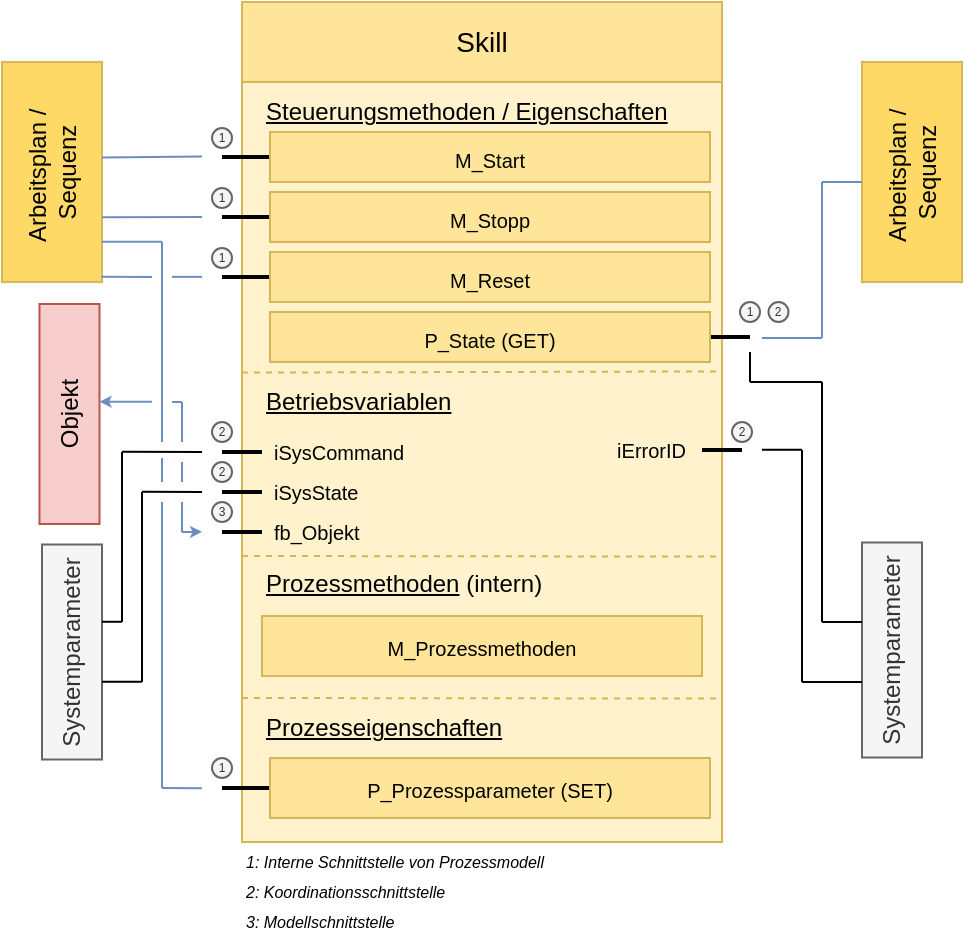 <mxfile version="25.0.1">
  <diagram name="Seite-1" id="sdpVUGcd8ZdfAYJY-DBQ">
    <mxGraphModel dx="950" dy="833" grid="1" gridSize="10" guides="1" tooltips="1" connect="1" arrows="1" fold="1" page="1" pageScale="1" pageWidth="827" pageHeight="1169" math="0" shadow="0">
      <root>
        <mxCell id="0" />
        <mxCell id="1" parent="0" />
        <mxCell id="eThXzIZxuzrMQbyXuAEO-1" value="Skill" style="rounded=0;whiteSpace=wrap;html=1;fillColor=#FFE599;strokeColor=#d6b656;fontSize=14;" parent="1" vertex="1">
          <mxGeometry x="280" y="280" width="240" height="40" as="geometry" />
        </mxCell>
        <mxCell id="eThXzIZxuzrMQbyXuAEO-2" value="" style="rounded=0;whiteSpace=wrap;html=1;fillColor=#fff2cc;strokeColor=#d6b656;" parent="1" vertex="1">
          <mxGeometry x="280" y="320" width="240" height="380" as="geometry" />
        </mxCell>
        <mxCell id="eThXzIZxuzrMQbyXuAEO-3" value="Steuerungsmethoden / Eigenschaften" style="text;html=1;align=left;verticalAlign=middle;whiteSpace=wrap;rounded=0;fontStyle=4" parent="1" vertex="1">
          <mxGeometry x="290" y="320" width="220" height="30" as="geometry" />
        </mxCell>
        <mxCell id="eThXzIZxuzrMQbyXuAEO-5" value="" style="rounded=0;whiteSpace=wrap;html=1;fillColor=none;strokeColor=none;" parent="1" vertex="1">
          <mxGeometry x="290" y="350" width="220" height="20" as="geometry" />
        </mxCell>
        <mxCell id="eThXzIZxuzrMQbyXuAEO-10" value="" style="rounded=0;whiteSpace=wrap;html=1;fillColor=none;strokeColor=none;" parent="1" vertex="1">
          <mxGeometry x="290" y="370" width="220" height="20" as="geometry" />
        </mxCell>
        <mxCell id="eThXzIZxuzrMQbyXuAEO-13" value="" style="rounded=0;whiteSpace=wrap;html=1;fillColor=none;strokeColor=none;" parent="1" vertex="1">
          <mxGeometry x="290" y="390" width="220" height="20" as="geometry" />
        </mxCell>
        <mxCell id="eThXzIZxuzrMQbyXuAEO-16" value="" style="rounded=0;whiteSpace=wrap;html=1;fillColor=none;strokeColor=none;" parent="1" vertex="1">
          <mxGeometry x="290" y="410" width="220" height="20" as="geometry" />
        </mxCell>
        <mxCell id="eThXzIZxuzrMQbyXuAEO-19" value="" style="rounded=0;whiteSpace=wrap;html=1;fillColor=none;strokeColor=none;" parent="1" vertex="1">
          <mxGeometry x="290" y="430" width="220" height="20" as="geometry" />
        </mxCell>
        <mxCell id="eThXzIZxuzrMQbyXuAEO-27" value="Betriebsvariablen" style="text;html=1;align=left;verticalAlign=middle;whiteSpace=wrap;rounded=0;fontStyle=4" parent="1" vertex="1">
          <mxGeometry x="290" y="465" width="120" height="30" as="geometry" />
        </mxCell>
        <mxCell id="eThXzIZxuzrMQbyXuAEO-33" value="" style="rounded=0;whiteSpace=wrap;html=1;fillColor=none;strokeColor=none;" parent="1" vertex="1">
          <mxGeometry x="290" y="495" width="220" height="20" as="geometry" />
        </mxCell>
        <mxCell id="eThXzIZxuzrMQbyXuAEO-34" value="" style="endArrow=none;html=1;rounded=0;strokeWidth=2;" parent="1" source="eThXzIZxuzrMQbyXuAEO-33" edge="1">
          <mxGeometry width="50" height="50" relative="1" as="geometry">
            <mxPoint x="330" y="565" as="sourcePoint" />
            <mxPoint x="270" y="505" as="targetPoint" />
          </mxGeometry>
        </mxCell>
        <mxCell id="eThXzIZxuzrMQbyXuAEO-35" value="iSysCommand" style="text;html=1;align=left;verticalAlign=middle;whiteSpace=wrap;rounded=0;fontStyle=0;fontSize=10;" parent="1" vertex="1">
          <mxGeometry x="294" y="500" width="76" height="10" as="geometry" />
        </mxCell>
        <mxCell id="eThXzIZxuzrMQbyXuAEO-38" value="" style="rounded=0;whiteSpace=wrap;html=1;fillColor=none;strokeColor=none;" parent="1" vertex="1">
          <mxGeometry x="290" y="515" width="220" height="20" as="geometry" />
        </mxCell>
        <mxCell id="eThXzIZxuzrMQbyXuAEO-39" value="" style="endArrow=none;html=1;rounded=0;strokeWidth=2;" parent="1" source="eThXzIZxuzrMQbyXuAEO-38" edge="1">
          <mxGeometry width="50" height="50" relative="1" as="geometry">
            <mxPoint x="330" y="585" as="sourcePoint" />
            <mxPoint x="270" y="525" as="targetPoint" />
          </mxGeometry>
        </mxCell>
        <mxCell id="eThXzIZxuzrMQbyXuAEO-40" value="iSysState" style="text;html=1;align=left;verticalAlign=middle;whiteSpace=wrap;rounded=0;fontStyle=0;fontSize=10;" parent="1" vertex="1">
          <mxGeometry x="294" y="520" width="76" height="10" as="geometry" />
        </mxCell>
        <mxCell id="eThXzIZxuzrMQbyXuAEO-43" value="" style="rounded=0;whiteSpace=wrap;html=1;fillColor=none;strokeColor=none;" parent="1" vertex="1">
          <mxGeometry x="290" y="535" width="220" height="20" as="geometry" />
        </mxCell>
        <mxCell id="eThXzIZxuzrMQbyXuAEO-44" value="" style="endArrow=none;html=1;rounded=0;strokeWidth=2;" parent="1" source="eThXzIZxuzrMQbyXuAEO-43" edge="1">
          <mxGeometry width="50" height="50" relative="1" as="geometry">
            <mxPoint x="330" y="605" as="sourcePoint" />
            <mxPoint x="270" y="545" as="targetPoint" />
          </mxGeometry>
        </mxCell>
        <mxCell id="eThXzIZxuzrMQbyXuAEO-45" value="fb_Objekt" style="text;html=1;align=left;verticalAlign=middle;whiteSpace=wrap;rounded=0;fontStyle=0;fontSize=10;" parent="1" vertex="1">
          <mxGeometry x="294" y="540" width="76" height="10" as="geometry" />
        </mxCell>
        <mxCell id="eThXzIZxuzrMQbyXuAEO-48" value="Prozesseigenschaften" style="text;html=1;align=left;verticalAlign=middle;whiteSpace=wrap;rounded=0;fontStyle=4" parent="1" vertex="1">
          <mxGeometry x="290" y="628" width="120" height="30" as="geometry" />
        </mxCell>
        <mxCell id="eThXzIZxuzrMQbyXuAEO-50" value="" style="rounded=0;whiteSpace=wrap;html=1;fillColor=none;strokeColor=none;" parent="1" vertex="1">
          <mxGeometry x="290" y="653" width="220" height="20" as="geometry" />
        </mxCell>
        <mxCell id="RpQ9mGnAC0z5zZGKGi01-17" style="edgeStyle=orthogonalEdgeStyle;rounded=0;orthogonalLoop=1;jettySize=auto;html=1;endArrow=none;endFill=0;strokeWidth=2;" parent="1" source="eThXzIZxuzrMQbyXuAEO-56" edge="1">
          <mxGeometry relative="1" as="geometry">
            <mxPoint x="530" y="447.5" as="targetPoint" />
          </mxGeometry>
        </mxCell>
        <mxCell id="eThXzIZxuzrMQbyXuAEO-56" value="&lt;font style=&quot;font-size: 10px;&quot;&gt;P_State (GET)&lt;/font&gt;" style="rounded=0;whiteSpace=wrap;html=1;fillColor=#FFE599;strokeColor=#d6b656;fontSize=14;" parent="1" vertex="1">
          <mxGeometry x="294" y="435" width="220" height="25" as="geometry" />
        </mxCell>
        <mxCell id="eThXzIZxuzrMQbyXuAEO-58" value="" style="endArrow=none;html=1;rounded=0;fillColor=#fff2cc;strokeColor=#d6b656;entryX=1;entryY=0.464;entryDx=0;entryDy=0;entryPerimeter=0;exitX=0;exitY=0.466;exitDx=0;exitDy=0;exitPerimeter=0;strokeWidth=1;dashed=1;" parent="1" edge="1">
          <mxGeometry width="50" height="50" relative="1" as="geometry">
            <mxPoint x="280" y="465.29" as="sourcePoint" />
            <mxPoint x="520" y="464.71" as="targetPoint" />
          </mxGeometry>
        </mxCell>
        <mxCell id="eThXzIZxuzrMQbyXuAEO-59" value="" style="endArrow=none;html=1;rounded=0;fillColor=#fff2cc;strokeColor=#d6b656;exitX=0;exitY=0.792;exitDx=0;exitDy=0;exitPerimeter=0;strokeWidth=1;dashed=1;entryX=1;entryY=0.793;entryDx=0;entryDy=0;entryPerimeter=0;" parent="1" edge="1">
          <mxGeometry width="50" height="50" relative="1" as="geometry">
            <mxPoint x="280" y="628.0" as="sourcePoint" />
            <mxPoint x="520" y="628.29" as="targetPoint" />
          </mxGeometry>
        </mxCell>
        <mxCell id="eThXzIZxuzrMQbyXuAEO-60" value="Arbeitsplan /&amp;nbsp;&lt;div&gt;Sequenz&lt;/div&gt;" style="rounded=0;whiteSpace=wrap;html=1;rotation=-90;fillColor=#FFD966;strokeColor=#d6b656;" parent="1" vertex="1">
          <mxGeometry x="130" y="340" width="110" height="50" as="geometry" />
        </mxCell>
        <mxCell id="eThXzIZxuzrMQbyXuAEO-62" value="Systemparameter" style="rounded=0;whiteSpace=wrap;html=1;rotation=-90;fillColor=#f5f5f5;fontColor=#333333;strokeColor=#666666;" parent="1" vertex="1">
          <mxGeometry x="551.25" y="589" width="107.5" height="30" as="geometry" />
        </mxCell>
        <mxCell id="eThXzIZxuzrMQbyXuAEO-65" value="Arbeitsplan /&amp;nbsp;&lt;div&gt;Sequenz&lt;/div&gt;" style="rounded=0;whiteSpace=wrap;html=1;rotation=-90;fillColor=#FFD966;strokeColor=#d6b656;" parent="1" vertex="1">
          <mxGeometry x="560" y="340" width="110" height="50" as="geometry" />
        </mxCell>
        <mxCell id="eThXzIZxuzrMQbyXuAEO-66" value="Objekt" style="rounded=0;whiteSpace=wrap;html=1;rotation=-90;fillColor=#f8cecc;strokeColor=#b85450;" parent="1" vertex="1">
          <mxGeometry x="138.75" y="471" width="110" height="30" as="geometry" />
        </mxCell>
        <mxCell id="eThXzIZxuzrMQbyXuAEO-67" value="Systemparameter" style="rounded=0;whiteSpace=wrap;html=1;rotation=-90;fillColor=#f5f5f5;fontColor=#333333;strokeColor=#666666;" parent="1" vertex="1">
          <mxGeometry x="141.25" y="590" width="107.5" height="30" as="geometry" />
        </mxCell>
        <mxCell id="eThXzIZxuzrMQbyXuAEO-86" value="" style="endArrow=none;html=1;rounded=0;" parent="1" edge="1">
          <mxGeometry width="50" height="50" relative="1" as="geometry">
            <mxPoint x="560" y="620" as="sourcePoint" />
            <mxPoint x="590" y="620" as="targetPoint" />
          </mxGeometry>
        </mxCell>
        <mxCell id="eThXzIZxuzrMQbyXuAEO-87" value="" style="endArrow=classic;html=1;rounded=0;endFill=1;startSize=4;endSize=3;fillColor=#dae8fc;strokeColor=#6c8ebf;" parent="1" edge="1">
          <mxGeometry width="50" height="50" relative="1" as="geometry">
            <mxPoint x="250" y="545" as="sourcePoint" />
            <mxPoint x="260" y="544.92" as="targetPoint" />
          </mxGeometry>
        </mxCell>
        <mxCell id="eThXzIZxuzrMQbyXuAEO-88" value="" style="endArrow=none;html=1;rounded=0;" parent="1" edge="1">
          <mxGeometry width="50" height="50" relative="1" as="geometry">
            <mxPoint x="230" y="524.85" as="sourcePoint" />
            <mxPoint x="260" y="525" as="targetPoint" />
          </mxGeometry>
        </mxCell>
        <mxCell id="eThXzIZxuzrMQbyXuAEO-89" value="" style="endArrow=none;html=1;rounded=0;" parent="1" edge="1">
          <mxGeometry width="50" height="50" relative="1" as="geometry">
            <mxPoint x="220" y="504.92" as="sourcePoint" />
            <mxPoint x="260" y="505" as="targetPoint" />
          </mxGeometry>
        </mxCell>
        <mxCell id="eThXzIZxuzrMQbyXuAEO-90" value="" style="endArrow=none;html=1;rounded=0;endSize=6;startSize=6;targetPerimeterSpacing=0;" parent="1" edge="1">
          <mxGeometry width="50" height="50" relative="1" as="geometry">
            <mxPoint x="230" y="525" as="sourcePoint" />
            <mxPoint x="230" y="620" as="targetPoint" />
          </mxGeometry>
        </mxCell>
        <mxCell id="eThXzIZxuzrMQbyXuAEO-92" value="" style="endArrow=none;html=1;rounded=0;" parent="1" edge="1">
          <mxGeometry width="50" height="50" relative="1" as="geometry">
            <mxPoint x="210" y="619.89" as="sourcePoint" />
            <mxPoint x="230" y="619.89" as="targetPoint" />
          </mxGeometry>
        </mxCell>
        <mxCell id="eThXzIZxuzrMQbyXuAEO-93" value="" style="endArrow=none;html=1;rounded=0;" parent="1" edge="1">
          <mxGeometry width="50" height="50" relative="1" as="geometry">
            <mxPoint x="220" y="505" as="sourcePoint" />
            <mxPoint x="220" y="590" as="targetPoint" />
          </mxGeometry>
        </mxCell>
        <mxCell id="eThXzIZxuzrMQbyXuAEO-95" value="" style="endArrow=none;html=1;rounded=0;" parent="1" edge="1">
          <mxGeometry width="50" height="50" relative="1" as="geometry">
            <mxPoint x="220" y="589.89" as="sourcePoint" />
            <mxPoint x="210" y="589.89" as="targetPoint" />
          </mxGeometry>
        </mxCell>
        <mxCell id="eThXzIZxuzrMQbyXuAEO-98" value="" style="endArrow=none;html=1;rounded=0;fillColor=#dae8fc;strokeColor=#6c8ebf;" parent="1" edge="1">
          <mxGeometry width="50" height="50" relative="1" as="geometry">
            <mxPoint x="570" y="448" as="sourcePoint" />
            <mxPoint x="570" y="370" as="targetPoint" />
          </mxGeometry>
        </mxCell>
        <mxCell id="eThXzIZxuzrMQbyXuAEO-100" value="" style="endArrow=none;html=1;rounded=0;" parent="1" edge="1">
          <mxGeometry width="50" height="50" relative="1" as="geometry">
            <mxPoint x="570" y="590" as="sourcePoint" />
            <mxPoint x="590" y="590" as="targetPoint" />
          </mxGeometry>
        </mxCell>
        <mxCell id="eThXzIZxuzrMQbyXuAEO-101" value="" style="endArrow=none;html=1;rounded=0;fillColor=#dae8fc;strokeColor=#6c8ebf;" parent="1" edge="1">
          <mxGeometry width="50" height="50" relative="1" as="geometry">
            <mxPoint x="240" y="673" as="sourcePoint" />
            <mxPoint x="260" y="673.14" as="targetPoint" />
          </mxGeometry>
        </mxCell>
        <mxCell id="eThXzIZxuzrMQbyXuAEO-103" value="" style="endArrow=none;html=1;rounded=0;fillColor=#dae8fc;strokeColor=#6c8ebf;" parent="1" edge="1">
          <mxGeometry width="50" height="50" relative="1" as="geometry">
            <mxPoint x="240" y="673" as="sourcePoint" />
            <mxPoint x="240" y="530" as="targetPoint" />
          </mxGeometry>
        </mxCell>
        <mxCell id="eThXzIZxuzrMQbyXuAEO-105" value="" style="endArrow=none;html=1;rounded=0;fillColor=#dae8fc;strokeColor=#6c8ebf;" parent="1" edge="1">
          <mxGeometry width="50" height="50" relative="1" as="geometry">
            <mxPoint x="240" y="508" as="sourcePoint" />
            <mxPoint x="240" y="520" as="targetPoint" />
          </mxGeometry>
        </mxCell>
        <mxCell id="eThXzIZxuzrMQbyXuAEO-106" value="" style="endArrow=none;html=1;rounded=0;fillColor=#dae8fc;strokeColor=#6c8ebf;" parent="1" edge="1">
          <mxGeometry width="50" height="50" relative="1" as="geometry">
            <mxPoint x="240" y="400" as="sourcePoint" />
            <mxPoint x="240" y="500" as="targetPoint" />
          </mxGeometry>
        </mxCell>
        <mxCell id="eThXzIZxuzrMQbyXuAEO-107" value="" style="endArrow=none;html=1;rounded=0;fillColor=#dae8fc;strokeColor=#6c8ebf;" parent="1" edge="1">
          <mxGeometry width="50" height="50" relative="1" as="geometry">
            <mxPoint x="240" y="399.92" as="sourcePoint" />
            <mxPoint x="210" y="399.84" as="targetPoint" />
          </mxGeometry>
        </mxCell>
        <mxCell id="eThXzIZxuzrMQbyXuAEO-111" value="2" style="ellipse;whiteSpace=wrap;html=1;aspect=fixed;fontSize=6;fillColor=#f5f5f5;fontColor=#333333;strokeColor=#666666;" parent="1" vertex="1">
          <mxGeometry x="543.25" y="430" width="10" height="10" as="geometry" />
        </mxCell>
        <mxCell id="eThXzIZxuzrMQbyXuAEO-112" value="2" style="ellipse;whiteSpace=wrap;html=1;aspect=fixed;fontSize=6;fillColor=#f5f5f5;fontColor=#333333;strokeColor=#666666;" parent="1" vertex="1">
          <mxGeometry x="265" y="490" width="10" height="10" as="geometry" />
        </mxCell>
        <mxCell id="eThXzIZxuzrMQbyXuAEO-113" value="2" style="ellipse;whiteSpace=wrap;html=1;aspect=fixed;fontSize=6;fillColor=#f5f5f5;fontColor=#333333;strokeColor=#666666;" parent="1" vertex="1">
          <mxGeometry x="265" y="510" width="10" height="10" as="geometry" />
        </mxCell>
        <mxCell id="eThXzIZxuzrMQbyXuAEO-114" value="3" style="ellipse;whiteSpace=wrap;html=1;aspect=fixed;fontSize=6;fillColor=#f5f5f5;fontColor=#333333;strokeColor=#666666;" parent="1" vertex="1">
          <mxGeometry x="265" y="530" width="10" height="10" as="geometry" />
        </mxCell>
        <mxCell id="eThXzIZxuzrMQbyXuAEO-122" value="1" style="ellipse;whiteSpace=wrap;html=1;aspect=fixed;fontSize=6;fillColor=#f5f5f5;fontColor=#333333;strokeColor=#666666;" parent="1" vertex="1">
          <mxGeometry x="265" y="343" width="10" height="10" as="geometry" />
        </mxCell>
        <mxCell id="eThXzIZxuzrMQbyXuAEO-127" value="1" style="ellipse;whiteSpace=wrap;html=1;aspect=fixed;fontSize=6;fillColor=#f5f5f5;fontColor=#333333;strokeColor=#666666;" parent="1" vertex="1">
          <mxGeometry x="265" y="658" width="10" height="10" as="geometry" />
        </mxCell>
        <mxCell id="RpQ9mGnAC0z5zZGKGi01-13" style="edgeStyle=orthogonalEdgeStyle;rounded=0;orthogonalLoop=1;jettySize=auto;html=1;endArrow=none;endFill=0;strokeWidth=2;" parent="1" source="RpQ9mGnAC0z5zZGKGi01-1" edge="1">
          <mxGeometry relative="1" as="geometry">
            <mxPoint x="270" y="357.5" as="targetPoint" />
          </mxGeometry>
        </mxCell>
        <mxCell id="RpQ9mGnAC0z5zZGKGi01-1" value="&lt;font style=&quot;font-size: 10px;&quot;&gt;M_Start&lt;/font&gt;" style="rounded=0;whiteSpace=wrap;html=1;fillColor=#FFE599;strokeColor=#d6b656;fontSize=14;" parent="1" vertex="1">
          <mxGeometry x="294" y="345" width="220" height="25" as="geometry" />
        </mxCell>
        <mxCell id="RpQ9mGnAC0z5zZGKGi01-14" style="edgeStyle=orthogonalEdgeStyle;rounded=0;orthogonalLoop=1;jettySize=auto;html=1;endArrow=none;endFill=0;strokeWidth=2;" parent="1" source="RpQ9mGnAC0z5zZGKGi01-2" edge="1">
          <mxGeometry relative="1" as="geometry">
            <mxPoint x="270" y="387.5" as="targetPoint" />
          </mxGeometry>
        </mxCell>
        <mxCell id="RpQ9mGnAC0z5zZGKGi01-2" value="&lt;font style=&quot;font-size: 10px;&quot;&gt;M_Stopp&lt;/font&gt;" style="rounded=0;whiteSpace=wrap;html=1;fillColor=#FFE599;strokeColor=#d6b656;fontSize=14;" parent="1" vertex="1">
          <mxGeometry x="294" y="375" width="220" height="25" as="geometry" />
        </mxCell>
        <mxCell id="RpQ9mGnAC0z5zZGKGi01-15" style="edgeStyle=orthogonalEdgeStyle;rounded=0;orthogonalLoop=1;jettySize=auto;html=1;endArrow=none;endFill=0;strokeWidth=2;" parent="1" source="RpQ9mGnAC0z5zZGKGi01-3" edge="1">
          <mxGeometry relative="1" as="geometry">
            <mxPoint x="270" y="417.5" as="targetPoint" />
          </mxGeometry>
        </mxCell>
        <mxCell id="RpQ9mGnAC0z5zZGKGi01-3" value="&lt;font style=&quot;font-size: 10px;&quot;&gt;M_Reset&lt;/font&gt;" style="rounded=0;whiteSpace=wrap;html=1;fillColor=#FFE599;strokeColor=#d6b656;fontSize=14;" parent="1" vertex="1">
          <mxGeometry x="294" y="405" width="220" height="25" as="geometry" />
        </mxCell>
        <mxCell id="RpQ9mGnAC0z5zZGKGi01-6" style="edgeStyle=orthogonalEdgeStyle;rounded=0;orthogonalLoop=1;jettySize=auto;html=1;endArrow=none;endFill=0;strokeWidth=2;" parent="1" edge="1">
          <mxGeometry relative="1" as="geometry">
            <mxPoint x="530" y="504" as="targetPoint" />
            <mxPoint x="510" y="504" as="sourcePoint" />
          </mxGeometry>
        </mxCell>
        <mxCell id="RpQ9mGnAC0z5zZGKGi01-7" value="iErrorID" style="text;html=1;align=right;verticalAlign=middle;whiteSpace=wrap;rounded=0;fontStyle=0;fontSize=10;" parent="1" vertex="1">
          <mxGeometry x="429" y="499" width="75" height="10" as="geometry" />
        </mxCell>
        <mxCell id="RpQ9mGnAC0z5zZGKGi01-8" value="2" style="ellipse;whiteSpace=wrap;html=1;aspect=fixed;fontSize=6;fillColor=#f5f5f5;fontColor=#333333;strokeColor=#666666;" parent="1" vertex="1">
          <mxGeometry x="525" y="490" width="10" height="10" as="geometry" />
        </mxCell>
        <mxCell id="RpQ9mGnAC0z5zZGKGi01-18" style="edgeStyle=orthogonalEdgeStyle;rounded=0;orthogonalLoop=1;jettySize=auto;html=1;strokeWidth=2;endArrow=none;endFill=0;" parent="1" source="RpQ9mGnAC0z5zZGKGi01-9" edge="1">
          <mxGeometry relative="1" as="geometry">
            <mxPoint x="270" y="673" as="targetPoint" />
          </mxGeometry>
        </mxCell>
        <mxCell id="RpQ9mGnAC0z5zZGKGi01-9" value="&lt;font style=&quot;font-size: 10px;&quot;&gt;P_Prozessparameter (SET)&lt;/font&gt;" style="rounded=0;whiteSpace=wrap;html=1;fillColor=#FFE599;strokeColor=#d6b656;fontSize=14;" parent="1" vertex="1">
          <mxGeometry x="294" y="658" width="220" height="30" as="geometry" />
        </mxCell>
        <mxCell id="RpQ9mGnAC0z5zZGKGi01-19" value="1" style="ellipse;whiteSpace=wrap;html=1;aspect=fixed;fontSize=6;fillColor=#f5f5f5;fontColor=#333333;strokeColor=#666666;" parent="1" vertex="1">
          <mxGeometry x="265" y="373" width="10" height="10" as="geometry" />
        </mxCell>
        <mxCell id="RpQ9mGnAC0z5zZGKGi01-20" value="1" style="ellipse;whiteSpace=wrap;html=1;aspect=fixed;fontSize=6;fillColor=#f5f5f5;fontColor=#333333;strokeColor=#666666;" parent="1" vertex="1">
          <mxGeometry x="265" y="403" width="10" height="10" as="geometry" />
        </mxCell>
        <mxCell id="RpQ9mGnAC0z5zZGKGi01-21" value="" style="endArrow=none;html=1;rounded=0;entryX=0.294;entryY=1;entryDx=0;entryDy=0;entryPerimeter=0;fillColor=#dae8fc;strokeColor=#6c8ebf;" parent="1" target="eThXzIZxuzrMQbyXuAEO-60" edge="1">
          <mxGeometry width="50" height="50" relative="1" as="geometry">
            <mxPoint x="260" y="387.5" as="sourcePoint" />
            <mxPoint x="235" y="387.42" as="targetPoint" />
          </mxGeometry>
        </mxCell>
        <mxCell id="RpQ9mGnAC0z5zZGKGi01-22" value="" style="endArrow=none;html=1;rounded=0;entryX=0.294;entryY=1;entryDx=0;entryDy=0;entryPerimeter=0;fillColor=#dae8fc;strokeColor=#6c8ebf;" parent="1" edge="1">
          <mxGeometry width="50" height="50" relative="1" as="geometry">
            <mxPoint x="260" y="357.25" as="sourcePoint" />
            <mxPoint x="210" y="357.75" as="targetPoint" />
          </mxGeometry>
        </mxCell>
        <mxCell id="RpQ9mGnAC0z5zZGKGi01-23" value="" style="endArrow=none;html=1;rounded=0;fillColor=#dae8fc;strokeColor=#6c8ebf;" parent="1" edge="1">
          <mxGeometry width="50" height="50" relative="1" as="geometry">
            <mxPoint x="260" y="417.44" as="sourcePoint" />
            <mxPoint x="245" y="417.44" as="targetPoint" />
          </mxGeometry>
        </mxCell>
        <mxCell id="RpQ9mGnAC0z5zZGKGi01-24" value="" style="endArrow=none;html=1;rounded=0;entryX=0.024;entryY=0.993;entryDx=0;entryDy=0;entryPerimeter=0;fillColor=#dae8fc;strokeColor=#6c8ebf;" parent="1" target="eThXzIZxuzrMQbyXuAEO-60" edge="1">
          <mxGeometry width="50" height="50" relative="1" as="geometry">
            <mxPoint x="235" y="417.44" as="sourcePoint" />
            <mxPoint x="220" y="417.44" as="targetPoint" />
          </mxGeometry>
        </mxCell>
        <mxCell id="RpQ9mGnAC0z5zZGKGi01-25" value="" style="endArrow=none;html=1;rounded=0;fillColor=#dae8fc;strokeColor=#6c8ebf;" parent="1" edge="1">
          <mxGeometry width="50" height="50" relative="1" as="geometry">
            <mxPoint x="250" y="545" as="sourcePoint" />
            <mxPoint x="250" y="530" as="targetPoint" />
          </mxGeometry>
        </mxCell>
        <mxCell id="RpQ9mGnAC0z5zZGKGi01-26" value="" style="endArrow=none;html=1;rounded=0;fillColor=#dae8fc;strokeColor=#6c8ebf;" parent="1" edge="1">
          <mxGeometry width="50" height="50" relative="1" as="geometry">
            <mxPoint x="250" y="520" as="sourcePoint" />
            <mxPoint x="250" y="510" as="targetPoint" />
          </mxGeometry>
        </mxCell>
        <mxCell id="RpQ9mGnAC0z5zZGKGi01-27" value="" style="endArrow=none;html=1;rounded=0;fillColor=#dae8fc;strokeColor=#6c8ebf;" parent="1" edge="1">
          <mxGeometry width="50" height="50" relative="1" as="geometry">
            <mxPoint x="250" y="500" as="sourcePoint" />
            <mxPoint x="250" y="480" as="targetPoint" />
          </mxGeometry>
        </mxCell>
        <mxCell id="RpQ9mGnAC0z5zZGKGi01-28" value="" style="endArrow=none;html=1;rounded=0;fillColor=#dae8fc;strokeColor=#6c8ebf;" parent="1" edge="1">
          <mxGeometry width="50" height="50" relative="1" as="geometry">
            <mxPoint x="245" y="480" as="sourcePoint" />
            <mxPoint x="250" y="480" as="targetPoint" />
          </mxGeometry>
        </mxCell>
        <mxCell id="RpQ9mGnAC0z5zZGKGi01-29" value="" style="endArrow=none;html=1;rounded=0;exitX=0.556;exitY=1.002;exitDx=0;exitDy=0;exitPerimeter=0;endFill=0;startArrow=classic;startFill=1;endSize=9;startSize=3;fillColor=#dae8fc;strokeColor=#6c8ebf;" parent="1" source="eThXzIZxuzrMQbyXuAEO-66" edge="1">
          <mxGeometry width="50" height="50" relative="1" as="geometry">
            <mxPoint x="230" y="479.91" as="sourcePoint" />
            <mxPoint x="235" y="479.91" as="targetPoint" />
          </mxGeometry>
        </mxCell>
        <mxCell id="RpQ9mGnAC0z5zZGKGi01-35" value="" style="endArrow=none;html=1;rounded=0;fillColor=#dae8fc;strokeColor=#6c8ebf;" parent="1" edge="1">
          <mxGeometry width="50" height="50" relative="1" as="geometry">
            <mxPoint x="590" y="370" as="sourcePoint" />
            <mxPoint x="570" y="370" as="targetPoint" />
          </mxGeometry>
        </mxCell>
        <mxCell id="RpQ9mGnAC0z5zZGKGi01-36" value="" style="endArrow=none;html=1;rounded=0;" parent="1" edge="1">
          <mxGeometry width="50" height="50" relative="1" as="geometry">
            <mxPoint x="560" y="620" as="sourcePoint" />
            <mxPoint x="560" y="504" as="targetPoint" />
          </mxGeometry>
        </mxCell>
        <mxCell id="RpQ9mGnAC0z5zZGKGi01-37" value="" style="endArrow=none;html=1;rounded=0;" parent="1" edge="1">
          <mxGeometry width="50" height="50" relative="1" as="geometry">
            <mxPoint x="560" y="503.83" as="sourcePoint" />
            <mxPoint x="540" y="503.83" as="targetPoint" />
          </mxGeometry>
        </mxCell>
        <mxCell id="SiAroIzHnvL3SgjyUSq0-2" value="" style="group" parent="1" vertex="1" connectable="0">
          <mxGeometry x="280" y="700" width="210" height="50" as="geometry" />
        </mxCell>
        <mxCell id="eThXzIZxuzrMQbyXuAEO-118" value="2: Koordinationsschnittstelle" style="text;html=1;align=left;verticalAlign=middle;whiteSpace=wrap;rounded=0;fontSize=8;fontStyle=2" parent="SiAroIzHnvL3SgjyUSq0-2" vertex="1">
          <mxGeometry y="20" width="140" height="10" as="geometry" />
        </mxCell>
        <mxCell id="eThXzIZxuzrMQbyXuAEO-119" value="3: Modellschnittstelle" style="text;html=1;align=left;verticalAlign=middle;whiteSpace=wrap;rounded=0;fontSize=8;fontStyle=2" parent="SiAroIzHnvL3SgjyUSq0-2" vertex="1">
          <mxGeometry y="30" width="140" height="20" as="geometry" />
        </mxCell>
        <mxCell id="eThXzIZxuzrMQbyXuAEO-121" value="1: Interne Schnittstelle von Prozessmodell" style="text;html=1;align=left;verticalAlign=middle;whiteSpace=wrap;rounded=0;fontSize=8;fontStyle=2" parent="SiAroIzHnvL3SgjyUSq0-2" vertex="1">
          <mxGeometry width="210" height="20" as="geometry" />
        </mxCell>
        <mxCell id="SiAroIzHnvL3SgjyUSq0-3" value="" style="endArrow=none;html=1;rounded=0;fillColor=#fff2cc;strokeColor=#d6b656;exitX=0;exitY=0.792;exitDx=0;exitDy=0;exitPerimeter=0;strokeWidth=1;dashed=1;entryX=1;entryY=0.793;entryDx=0;entryDy=0;entryPerimeter=0;" parent="1" edge="1">
          <mxGeometry width="50" height="50" relative="1" as="geometry">
            <mxPoint x="280" y="557.0" as="sourcePoint" />
            <mxPoint x="520" y="557.29" as="targetPoint" />
          </mxGeometry>
        </mxCell>
        <mxCell id="SiAroIzHnvL3SgjyUSq0-4" value="&lt;u&gt;Prozessmethoden&lt;/u&gt; (intern)" style="text;html=1;align=left;verticalAlign=middle;whiteSpace=wrap;rounded=0;fontStyle=0" parent="1" vertex="1">
          <mxGeometry x="290" y="556" width="180" height="30" as="geometry" />
        </mxCell>
        <mxCell id="SiAroIzHnvL3SgjyUSq0-5" value="&lt;font style=&quot;font-size: 10px;&quot;&gt;M_Prozessmethoden&lt;/font&gt;" style="rounded=0;whiteSpace=wrap;html=1;fillColor=#FFE599;strokeColor=#d6b656;fontSize=14;" parent="1" vertex="1">
          <mxGeometry x="290" y="587" width="220" height="30" as="geometry" />
        </mxCell>
        <mxCell id="xE-td5u5r7IJH0RTSCSX-1" value="" style="endArrow=none;html=1;rounded=0;fillColor=#dae8fc;strokeColor=#6c8ebf;" edge="1" parent="1">
          <mxGeometry width="50" height="50" relative="1" as="geometry">
            <mxPoint x="540" y="448" as="sourcePoint" />
            <mxPoint x="570" y="448" as="targetPoint" />
          </mxGeometry>
        </mxCell>
        <mxCell id="xE-td5u5r7IJH0RTSCSX-2" value="" style="endArrow=none;html=1;rounded=0;" edge="1" parent="1">
          <mxGeometry width="50" height="50" relative="1" as="geometry">
            <mxPoint x="570" y="590" as="sourcePoint" />
            <mxPoint x="570" y="470" as="targetPoint" />
          </mxGeometry>
        </mxCell>
        <mxCell id="xE-td5u5r7IJH0RTSCSX-3" value="" style="endArrow=none;html=1;rounded=0;" edge="1" parent="1">
          <mxGeometry width="50" height="50" relative="1" as="geometry">
            <mxPoint x="534" y="470" as="sourcePoint" />
            <mxPoint x="570" y="470" as="targetPoint" />
          </mxGeometry>
        </mxCell>
        <mxCell id="xE-td5u5r7IJH0RTSCSX-4" value="" style="endArrow=none;html=1;rounded=0;" edge="1" parent="1">
          <mxGeometry width="50" height="50" relative="1" as="geometry">
            <mxPoint x="534" y="470" as="sourcePoint" />
            <mxPoint x="534" y="455" as="targetPoint" />
          </mxGeometry>
        </mxCell>
        <mxCell id="xE-td5u5r7IJH0RTSCSX-5" value="1" style="ellipse;whiteSpace=wrap;html=1;aspect=fixed;fontSize=6;fillColor=#f5f5f5;fontColor=#333333;strokeColor=#666666;" vertex="1" parent="1">
          <mxGeometry x="529" y="430" width="10" height="10" as="geometry" />
        </mxCell>
      </root>
    </mxGraphModel>
  </diagram>
</mxfile>
